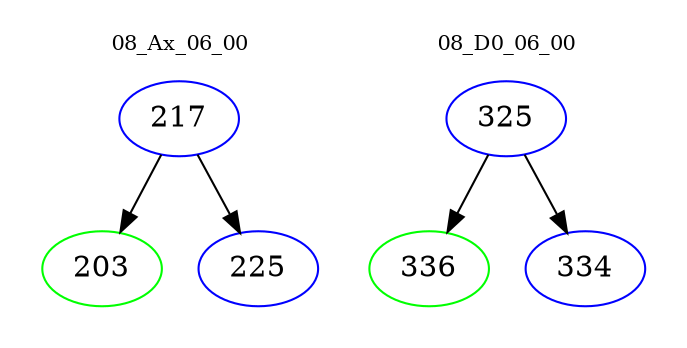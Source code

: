 digraph{
subgraph cluster_0 {
color = white
label = "08_Ax_06_00";
fontsize=10;
T0_217 [label="217", color="blue"]
T0_217 -> T0_203 [color="black"]
T0_203 [label="203", color="green"]
T0_217 -> T0_225 [color="black"]
T0_225 [label="225", color="blue"]
}
subgraph cluster_1 {
color = white
label = "08_D0_06_00";
fontsize=10;
T1_325 [label="325", color="blue"]
T1_325 -> T1_336 [color="black"]
T1_336 [label="336", color="green"]
T1_325 -> T1_334 [color="black"]
T1_334 [label="334", color="blue"]
}
}
